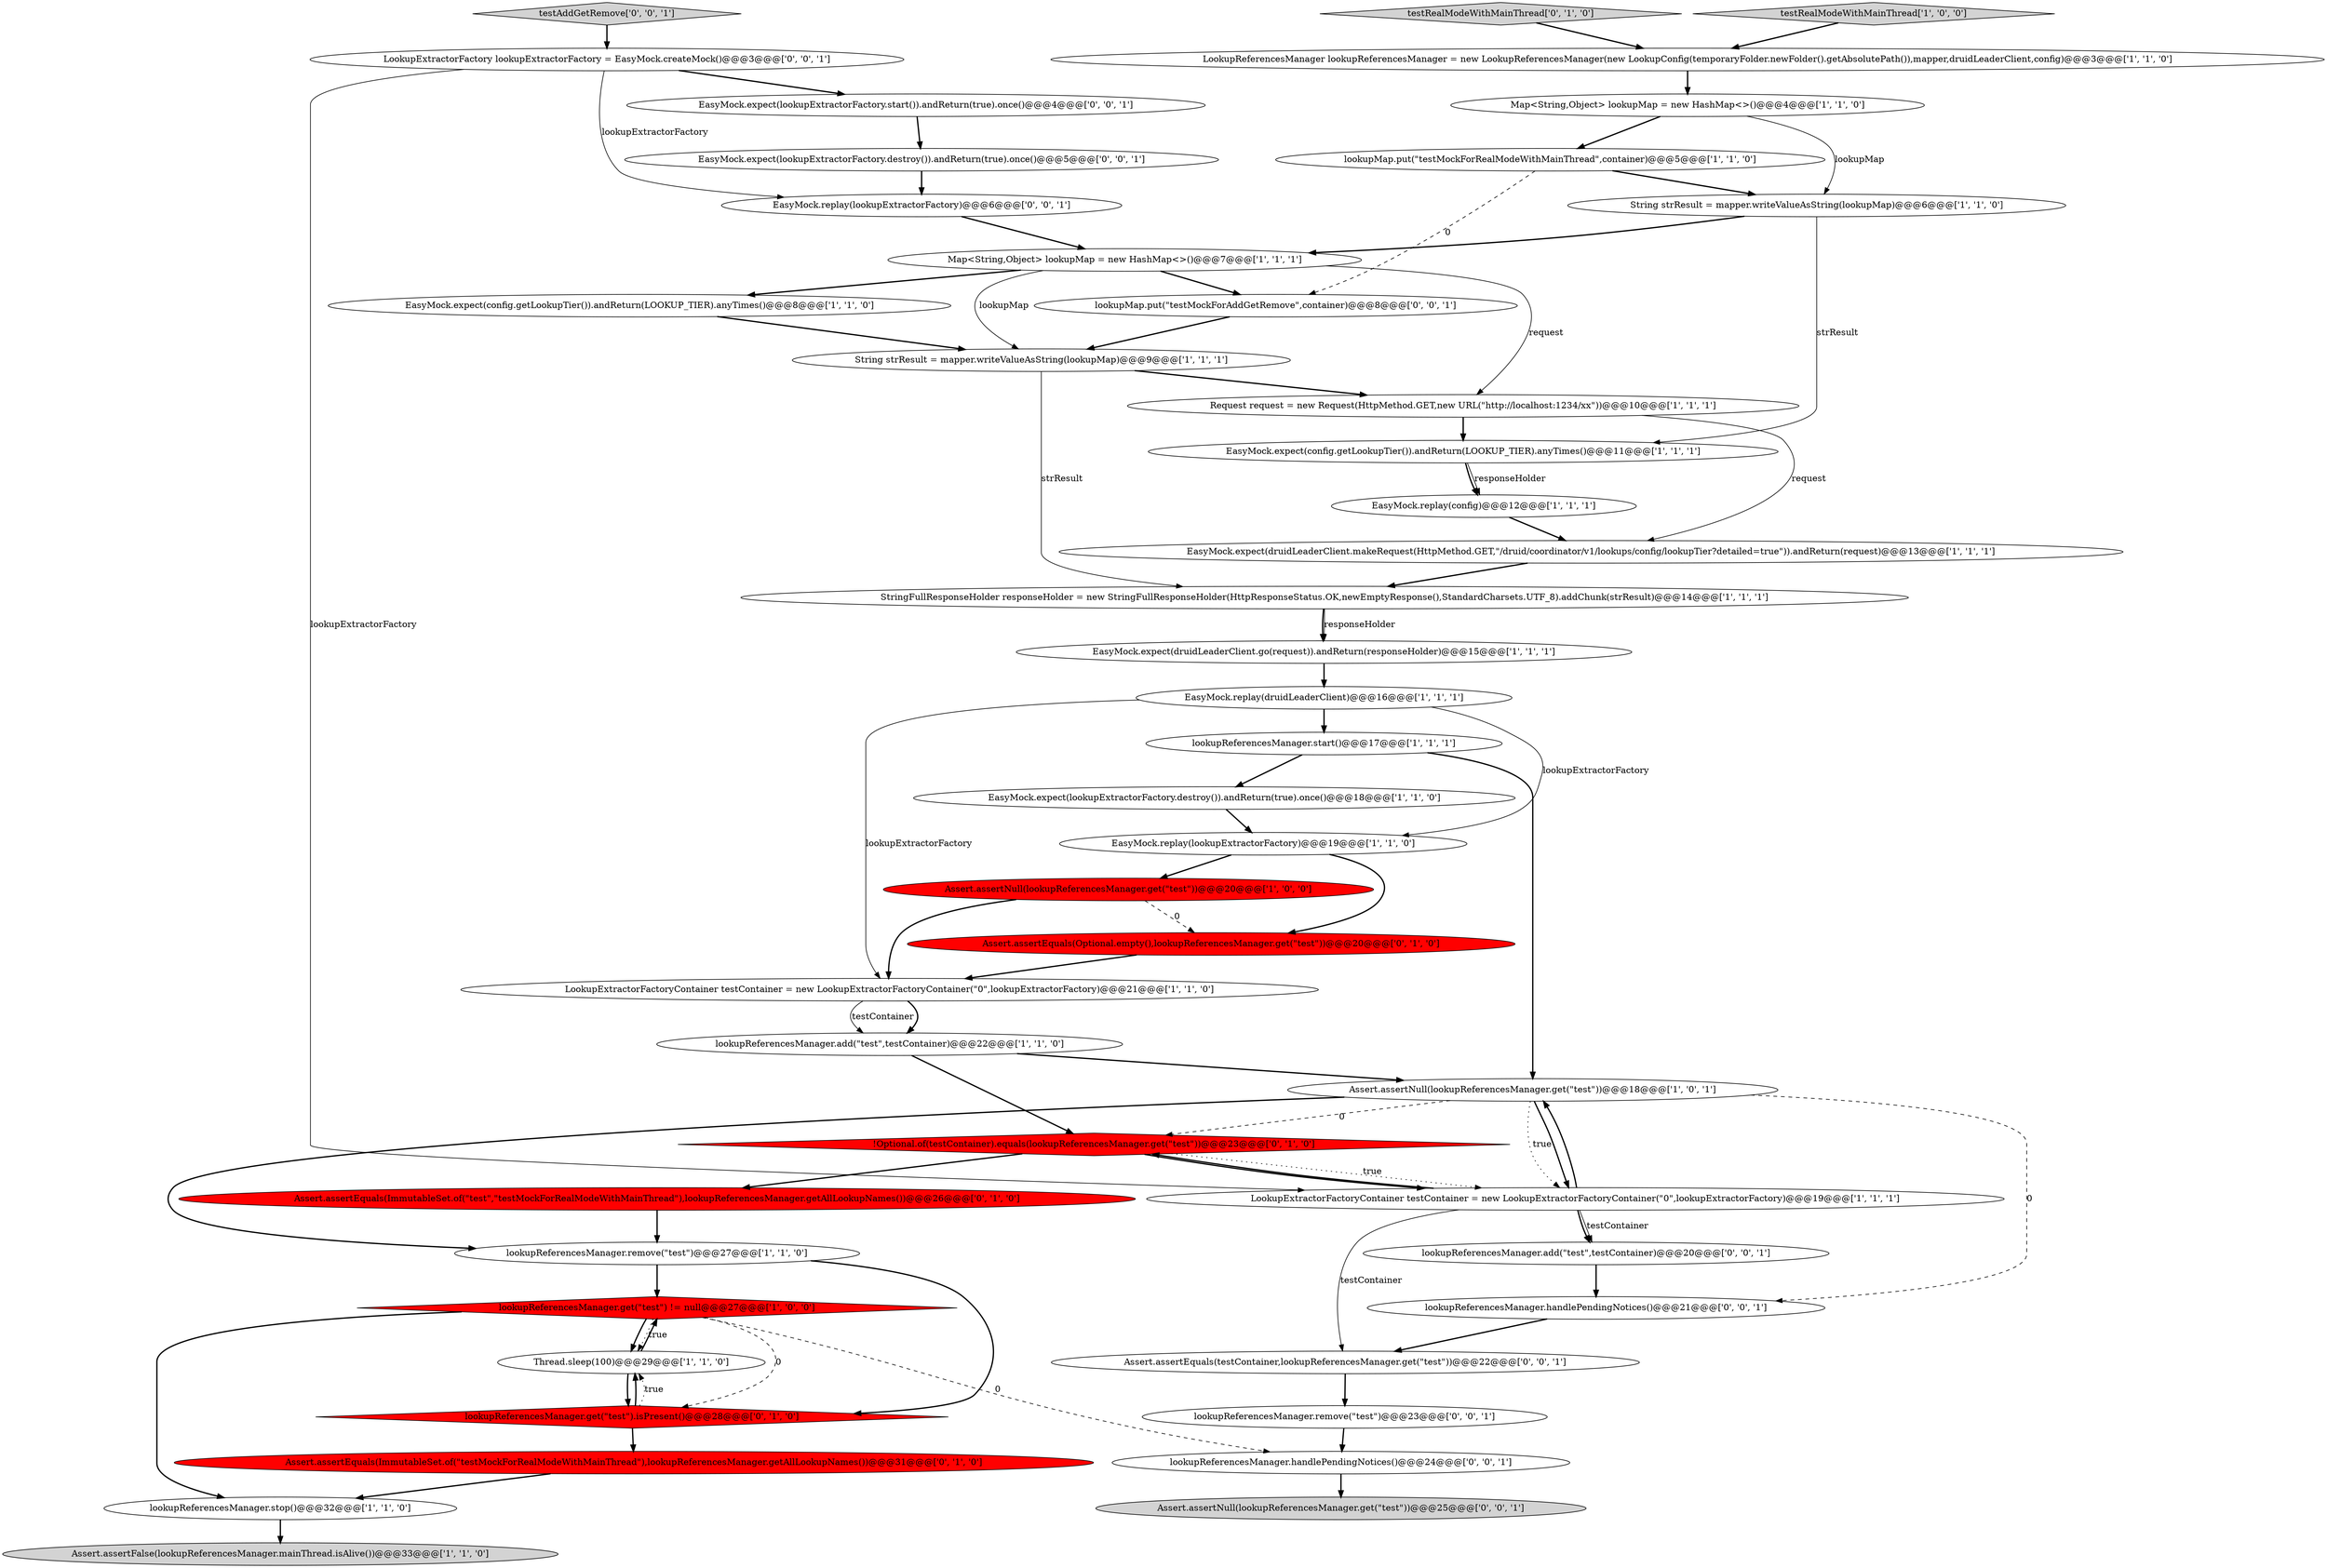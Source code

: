 digraph {
38 [style = filled, label = "Assert.assertEquals(testContainer,lookupReferencesManager.get(\"test\"))@@@22@@@['0', '0', '1']", fillcolor = white, shape = ellipse image = "AAA0AAABBB3BBB"];
30 [style = filled, label = "Assert.assertEquals(ImmutableSet.of(\"testMockForRealModeWithMainThread\"),lookupReferencesManager.getAllLookupNames())@@@31@@@['0', '1', '0']", fillcolor = red, shape = ellipse image = "AAA1AAABBB2BBB"];
2 [style = filled, label = "String strResult = mapper.writeValueAsString(lookupMap)@@@6@@@['1', '1', '0']", fillcolor = white, shape = ellipse image = "AAA0AAABBB1BBB"];
20 [style = filled, label = "EasyMock.expect(config.getLookupTier()).andReturn(LOOKUP_TIER).anyTimes()@@@8@@@['1', '1', '0']", fillcolor = white, shape = ellipse image = "AAA0AAABBB1BBB"];
23 [style = filled, label = "EasyMock.replay(druidLeaderClient)@@@16@@@['1', '1', '1']", fillcolor = white, shape = ellipse image = "AAA0AAABBB1BBB"];
6 [style = filled, label = "String strResult = mapper.writeValueAsString(lookupMap)@@@9@@@['1', '1', '1']", fillcolor = white, shape = ellipse image = "AAA0AAABBB1BBB"];
22 [style = filled, label = "EasyMock.expect(druidLeaderClient.go(request)).andReturn(responseHolder)@@@15@@@['1', '1', '1']", fillcolor = white, shape = ellipse image = "AAA0AAABBB1BBB"];
25 [style = filled, label = "Thread.sleep(100)@@@29@@@['1', '1', '0']", fillcolor = white, shape = ellipse image = "AAA0AAABBB1BBB"];
36 [style = filled, label = "lookupMap.put(\"testMockForAddGetRemove\",container)@@@8@@@['0', '0', '1']", fillcolor = white, shape = ellipse image = "AAA0AAABBB3BBB"];
16 [style = filled, label = "lookupReferencesManager.stop()@@@32@@@['1', '1', '0']", fillcolor = white, shape = ellipse image = "AAA0AAABBB1BBB"];
18 [style = filled, label = "EasyMock.replay(config)@@@12@@@['1', '1', '1']", fillcolor = white, shape = ellipse image = "AAA0AAABBB1BBB"];
33 [style = filled, label = "!Optional.of(testContainer).equals(lookupReferencesManager.get(\"test\"))@@@23@@@['0', '1', '0']", fillcolor = red, shape = diamond image = "AAA1AAABBB2BBB"];
13 [style = filled, label = "lookupMap.put(\"testMockForRealModeWithMainThread\",container)@@@5@@@['1', '1', '0']", fillcolor = white, shape = ellipse image = "AAA0AAABBB1BBB"];
5 [style = filled, label = "EasyMock.expect(config.getLookupTier()).andReturn(LOOKUP_TIER).anyTimes()@@@11@@@['1', '1', '1']", fillcolor = white, shape = ellipse image = "AAA0AAABBB1BBB"];
31 [style = filled, label = "lookupReferencesManager.get(\"test\").isPresent()@@@28@@@['0', '1', '0']", fillcolor = red, shape = diamond image = "AAA1AAABBB2BBB"];
44 [style = filled, label = "LookupExtractorFactory lookupExtractorFactory = EasyMock.createMock()@@@3@@@['0', '0', '1']", fillcolor = white, shape = ellipse image = "AAA0AAABBB3BBB"];
43 [style = filled, label = "Assert.assertNull(lookupReferencesManager.get(\"test\"))@@@25@@@['0', '0', '1']", fillcolor = lightgray, shape = ellipse image = "AAA0AAABBB3BBB"];
21 [style = filled, label = "Request request = new Request(HttpMethod.GET,new URL(\"http://localhost:1234/xx\"))@@@10@@@['1', '1', '1']", fillcolor = white, shape = ellipse image = "AAA0AAABBB1BBB"];
35 [style = filled, label = "lookupReferencesManager.remove(\"test\")@@@23@@@['0', '0', '1']", fillcolor = white, shape = ellipse image = "AAA0AAABBB3BBB"];
34 [style = filled, label = "lookupReferencesManager.handlePendingNotices()@@@24@@@['0', '0', '1']", fillcolor = white, shape = ellipse image = "AAA0AAABBB3BBB"];
0 [style = filled, label = "LookupExtractorFactoryContainer testContainer = new LookupExtractorFactoryContainer(\"0\",lookupExtractorFactory)@@@21@@@['1', '1', '0']", fillcolor = white, shape = ellipse image = "AAA0AAABBB1BBB"];
3 [style = filled, label = "testRealModeWithMainThread['1', '0', '0']", fillcolor = lightgray, shape = diamond image = "AAA0AAABBB1BBB"];
1 [style = filled, label = "Map<String,Object> lookupMap = new HashMap<>()@@@4@@@['1', '1', '0']", fillcolor = white, shape = ellipse image = "AAA0AAABBB1BBB"];
24 [style = filled, label = "Map<String,Object> lookupMap = new HashMap<>()@@@7@@@['1', '1', '1']", fillcolor = white, shape = ellipse image = "AAA0AAABBB1BBB"];
19 [style = filled, label = "Assert.assertNull(lookupReferencesManager.get(\"test\"))@@@18@@@['1', '0', '1']", fillcolor = white, shape = ellipse image = "AAA0AAABBB1BBB"];
41 [style = filled, label = "EasyMock.replay(lookupExtractorFactory)@@@6@@@['0', '0', '1']", fillcolor = white, shape = ellipse image = "AAA0AAABBB3BBB"];
29 [style = filled, label = "Assert.assertEquals(ImmutableSet.of(\"test\",\"testMockForRealModeWithMainThread\"),lookupReferencesManager.getAllLookupNames())@@@26@@@['0', '1', '0']", fillcolor = red, shape = ellipse image = "AAA1AAABBB2BBB"];
9 [style = filled, label = "LookupExtractorFactoryContainer testContainer = new LookupExtractorFactoryContainer(\"0\",lookupExtractorFactory)@@@19@@@['1', '1', '1']", fillcolor = white, shape = ellipse image = "AAA0AAABBB1BBB"];
45 [style = filled, label = "lookupReferencesManager.handlePendingNotices()@@@21@@@['0', '0', '1']", fillcolor = white, shape = ellipse image = "AAA0AAABBB3BBB"];
12 [style = filled, label = "EasyMock.expect(lookupExtractorFactory.destroy()).andReturn(true).once()@@@18@@@['1', '1', '0']", fillcolor = white, shape = ellipse image = "AAA0AAABBB1BBB"];
14 [style = filled, label = "EasyMock.expect(druidLeaderClient.makeRequest(HttpMethod.GET,\"/druid/coordinator/v1/lookups/config/lookupTier?detailed=true\")).andReturn(request)@@@13@@@['1', '1', '1']", fillcolor = white, shape = ellipse image = "AAA0AAABBB1BBB"];
32 [style = filled, label = "Assert.assertEquals(Optional.empty(),lookupReferencesManager.get(\"test\"))@@@20@@@['0', '1', '0']", fillcolor = red, shape = ellipse image = "AAA1AAABBB2BBB"];
4 [style = filled, label = "lookupReferencesManager.start()@@@17@@@['1', '1', '1']", fillcolor = white, shape = ellipse image = "AAA0AAABBB1BBB"];
40 [style = filled, label = "testAddGetRemove['0', '0', '1']", fillcolor = lightgray, shape = diamond image = "AAA0AAABBB3BBB"];
42 [style = filled, label = "lookupReferencesManager.add(\"test\",testContainer)@@@20@@@['0', '0', '1']", fillcolor = white, shape = ellipse image = "AAA0AAABBB3BBB"];
11 [style = filled, label = "Assert.assertFalse(lookupReferencesManager.mainThread.isAlive())@@@33@@@['1', '1', '0']", fillcolor = lightgray, shape = ellipse image = "AAA0AAABBB1BBB"];
37 [style = filled, label = "EasyMock.expect(lookupExtractorFactory.destroy()).andReturn(true).once()@@@5@@@['0', '0', '1']", fillcolor = white, shape = ellipse image = "AAA0AAABBB3BBB"];
28 [style = filled, label = "testRealModeWithMainThread['0', '1', '0']", fillcolor = lightgray, shape = diamond image = "AAA0AAABBB2BBB"];
27 [style = filled, label = "lookupReferencesManager.get(\"test\") != null@@@27@@@['1', '0', '0']", fillcolor = red, shape = diamond image = "AAA1AAABBB1BBB"];
10 [style = filled, label = "LookupReferencesManager lookupReferencesManager = new LookupReferencesManager(new LookupConfig(temporaryFolder.newFolder().getAbsolutePath()),mapper,druidLeaderClient,config)@@@3@@@['1', '1', '0']", fillcolor = white, shape = ellipse image = "AAA0AAABBB1BBB"];
7 [style = filled, label = "lookupReferencesManager.remove(\"test\")@@@27@@@['1', '1', '0']", fillcolor = white, shape = ellipse image = "AAA0AAABBB1BBB"];
39 [style = filled, label = "EasyMock.expect(lookupExtractorFactory.start()).andReturn(true).once()@@@4@@@['0', '0', '1']", fillcolor = white, shape = ellipse image = "AAA0AAABBB3BBB"];
17 [style = filled, label = "lookupReferencesManager.add(\"test\",testContainer)@@@22@@@['1', '1', '0']", fillcolor = white, shape = ellipse image = "AAA0AAABBB1BBB"];
8 [style = filled, label = "EasyMock.replay(lookupExtractorFactory)@@@19@@@['1', '1', '0']", fillcolor = white, shape = ellipse image = "AAA0AAABBB1BBB"];
15 [style = filled, label = "StringFullResponseHolder responseHolder = new StringFullResponseHolder(HttpResponseStatus.OK,newEmptyResponse(),StandardCharsets.UTF_8).addChunk(strResult)@@@14@@@['1', '1', '1']", fillcolor = white, shape = ellipse image = "AAA0AAABBB1BBB"];
26 [style = filled, label = "Assert.assertNull(lookupReferencesManager.get(\"test\"))@@@20@@@['1', '0', '0']", fillcolor = red, shape = ellipse image = "AAA1AAABBB1BBB"];
39->37 [style = bold, label=""];
36->6 [style = bold, label=""];
21->14 [style = solid, label="request"];
31->25 [style = dotted, label="true"];
31->25 [style = bold, label=""];
16->11 [style = bold, label=""];
28->10 [style = bold, label=""];
9->42 [style = bold, label=""];
8->32 [style = bold, label=""];
41->24 [style = bold, label=""];
27->25 [style = dotted, label="true"];
13->36 [style = dashed, label="0"];
9->33 [style = bold, label=""];
42->45 [style = bold, label=""];
0->17 [style = bold, label=""];
6->21 [style = bold, label=""];
26->32 [style = dashed, label="0"];
32->0 [style = bold, label=""];
37->41 [style = bold, label=""];
0->17 [style = solid, label="testContainer"];
4->19 [style = bold, label=""];
44->41 [style = solid, label="lookupExtractorFactory"];
23->4 [style = bold, label=""];
44->9 [style = solid, label="lookupExtractorFactory"];
17->33 [style = bold, label=""];
5->18 [style = bold, label=""];
7->31 [style = bold, label=""];
20->6 [style = bold, label=""];
5->18 [style = solid, label="responseHolder"];
27->16 [style = bold, label=""];
9->42 [style = solid, label="testContainer"];
33->9 [style = dotted, label="true"];
33->9 [style = bold, label=""];
44->39 [style = bold, label=""];
27->31 [style = dashed, label="0"];
22->23 [style = bold, label=""];
1->13 [style = bold, label=""];
17->19 [style = bold, label=""];
2->5 [style = solid, label="strResult"];
15->22 [style = bold, label=""];
25->31 [style = bold, label=""];
33->29 [style = bold, label=""];
24->20 [style = bold, label=""];
23->8 [style = solid, label="lookupExtractorFactory"];
25->27 [style = bold, label=""];
21->5 [style = bold, label=""];
3->10 [style = bold, label=""];
24->36 [style = bold, label=""];
26->0 [style = bold, label=""];
24->21 [style = solid, label="request"];
19->45 [style = dashed, label="0"];
1->2 [style = solid, label="lookupMap"];
19->9 [style = bold, label=""];
12->8 [style = bold, label=""];
45->38 [style = bold, label=""];
19->9 [style = dotted, label="true"];
31->30 [style = bold, label=""];
24->6 [style = solid, label="lookupMap"];
7->27 [style = bold, label=""];
4->12 [style = bold, label=""];
9->19 [style = bold, label=""];
29->7 [style = bold, label=""];
6->15 [style = solid, label="strResult"];
14->15 [style = bold, label=""];
15->22 [style = solid, label="responseHolder"];
2->24 [style = bold, label=""];
35->34 [style = bold, label=""];
38->35 [style = bold, label=""];
10->1 [style = bold, label=""];
30->16 [style = bold, label=""];
34->43 [style = bold, label=""];
19->33 [style = dashed, label="0"];
19->7 [style = bold, label=""];
18->14 [style = bold, label=""];
27->25 [style = bold, label=""];
27->34 [style = dashed, label="0"];
23->0 [style = solid, label="lookupExtractorFactory"];
40->44 [style = bold, label=""];
13->2 [style = bold, label=""];
8->26 [style = bold, label=""];
9->38 [style = solid, label="testContainer"];
}
